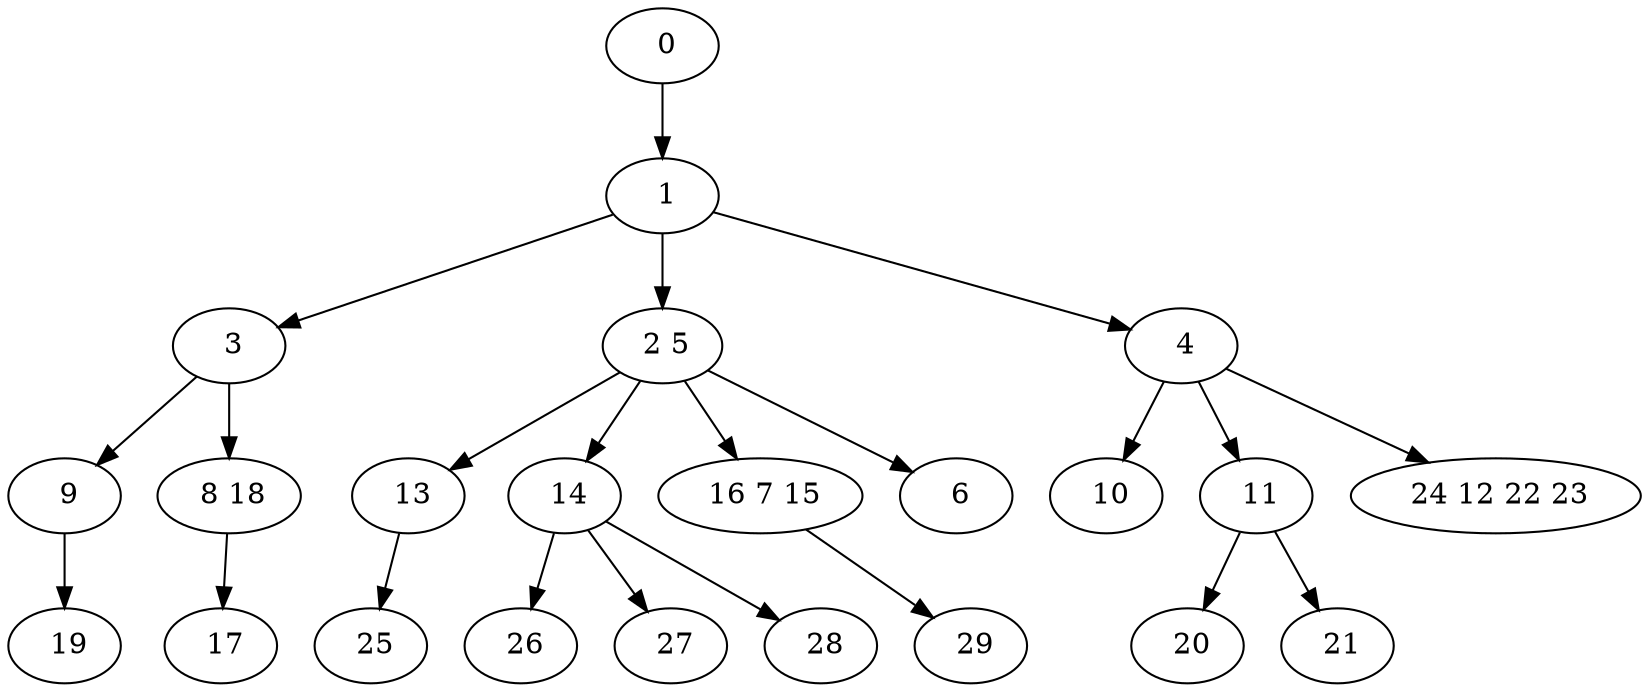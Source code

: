 digraph mytree {
" 0" -> " 1";
" 1" -> " 3";
" 1" -> " 2 5";
" 1" -> " 4";
" 10";
" 3" -> " 9";
" 3" -> " 8 18";
" 2 5" -> " 13";
" 2 5" -> " 14";
" 2 5" -> " 16 7 15";
" 2 5" -> " 6";
" 9" -> " 19";
" 8 18" -> " 17";
" 4" -> " 10";
" 4" -> " 11";
" 4" -> " 24 12 22 23";
" 11" -> " 20";
" 11" -> " 21";
" 24 12 22 23";
" 19";
" 20";
" 21";
" 13" -> " 25";
" 25";
" 14" -> " 26";
" 14" -> " 27";
" 14" -> " 28";
" 26";
" 27";
" 28";
" 17";
" 16 7 15" -> " 29";
" 29";
" 6";
}
